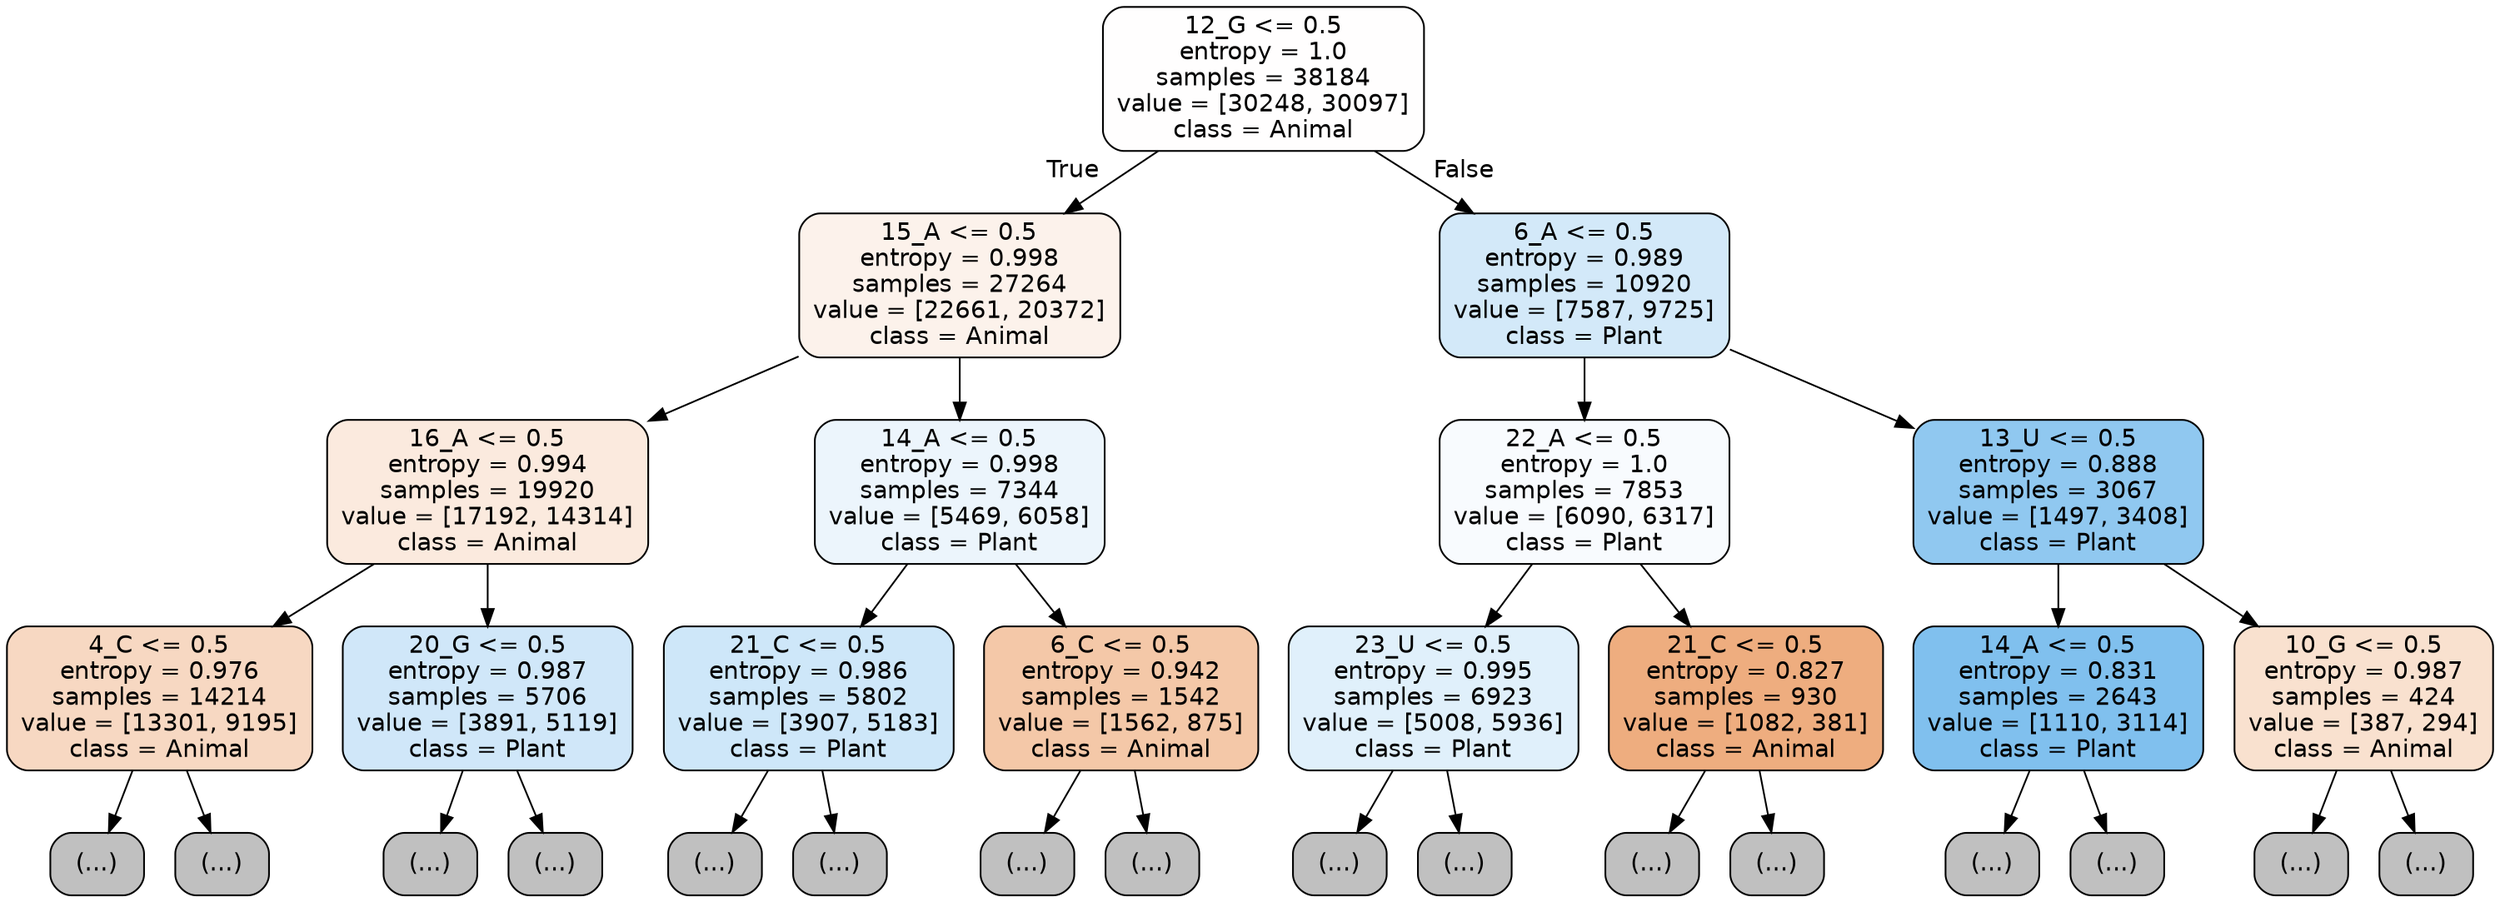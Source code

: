 digraph Tree {
node [shape=box, style="filled, rounded", color="black", fontname="helvetica"] ;
edge [fontname="helvetica"] ;
0 [label="12_G <= 0.5\nentropy = 1.0\nsamples = 38184\nvalue = [30248, 30097]\nclass = Animal", fillcolor="#fffefe"] ;
1 [label="15_A <= 0.5\nentropy = 0.998\nsamples = 27264\nvalue = [22661, 20372]\nclass = Animal", fillcolor="#fcf2eb"] ;
0 -> 1 [labeldistance=2.5, labelangle=45, headlabel="True"] ;
2 [label="16_A <= 0.5\nentropy = 0.994\nsamples = 19920\nvalue = [17192, 14314]\nclass = Animal", fillcolor="#fbeade"] ;
1 -> 2 ;
3 [label="4_C <= 0.5\nentropy = 0.976\nsamples = 14214\nvalue = [13301, 9195]\nclass = Animal", fillcolor="#f7d8c2"] ;
2 -> 3 ;
4 [label="(...)", fillcolor="#C0C0C0"] ;
3 -> 4 ;
5469 [label="(...)", fillcolor="#C0C0C0"] ;
3 -> 5469 ;
7130 [label="20_G <= 0.5\nentropy = 0.987\nsamples = 5706\nvalue = [3891, 5119]\nclass = Plant", fillcolor="#d0e7f9"] ;
2 -> 7130 ;
7131 [label="(...)", fillcolor="#C0C0C0"] ;
7130 -> 7131 ;
8804 [label="(...)", fillcolor="#C0C0C0"] ;
7130 -> 8804 ;
9337 [label="14_A <= 0.5\nentropy = 0.998\nsamples = 7344\nvalue = [5469, 6058]\nclass = Plant", fillcolor="#ecf5fc"] ;
1 -> 9337 ;
9338 [label="21_C <= 0.5\nentropy = 0.986\nsamples = 5802\nvalue = [3907, 5183]\nclass = Plant", fillcolor="#cee7f9"] ;
9337 -> 9338 ;
9339 [label="(...)", fillcolor="#C0C0C0"] ;
9338 -> 9339 ;
11272 [label="(...)", fillcolor="#C0C0C0"] ;
9338 -> 11272 ;
11723 [label="6_C <= 0.5\nentropy = 0.942\nsamples = 1542\nvalue = [1562, 875]\nclass = Animal", fillcolor="#f4c8a8"] ;
9337 -> 11723 ;
11724 [label="(...)", fillcolor="#C0C0C0"] ;
11723 -> 11724 ;
12381 [label="(...)", fillcolor="#C0C0C0"] ;
11723 -> 12381 ;
12542 [label="6_A <= 0.5\nentropy = 0.989\nsamples = 10920\nvalue = [7587, 9725]\nclass = Plant", fillcolor="#d3e9f9"] ;
0 -> 12542 [labeldistance=2.5, labelangle=-45, headlabel="False"] ;
12543 [label="22_A <= 0.5\nentropy = 1.0\nsamples = 7853\nvalue = [6090, 6317]\nclass = Plant", fillcolor="#f8fbfe"] ;
12542 -> 12543 ;
12544 [label="23_U <= 0.5\nentropy = 0.995\nsamples = 6923\nvalue = [5008, 5936]\nclass = Plant", fillcolor="#e0f0fb"] ;
12543 -> 12544 ;
12545 [label="(...)", fillcolor="#C0C0C0"] ;
12544 -> 12545 ;
15392 [label="(...)", fillcolor="#C0C0C0"] ;
12544 -> 15392 ;
15495 [label="21_C <= 0.5\nentropy = 0.827\nsamples = 930\nvalue = [1082, 381]\nclass = Animal", fillcolor="#eead7f"] ;
12543 -> 15495 ;
15496 [label="(...)", fillcolor="#C0C0C0"] ;
15495 -> 15496 ;
15771 [label="(...)", fillcolor="#C0C0C0"] ;
15495 -> 15771 ;
15874 [label="13_U <= 0.5\nentropy = 0.888\nsamples = 3067\nvalue = [1497, 3408]\nclass = Plant", fillcolor="#90c8f0"] ;
12542 -> 15874 ;
15875 [label="14_A <= 0.5\nentropy = 0.831\nsamples = 2643\nvalue = [1110, 3114]\nclass = Plant", fillcolor="#80c0ee"] ;
15874 -> 15875 ;
15876 [label="(...)", fillcolor="#C0C0C0"] ;
15875 -> 15876 ;
16431 [label="(...)", fillcolor="#C0C0C0"] ;
15875 -> 16431 ;
16672 [label="10_G <= 0.5\nentropy = 0.987\nsamples = 424\nvalue = [387, 294]\nclass = Animal", fillcolor="#f9e1cf"] ;
15874 -> 16672 ;
16673 [label="(...)", fillcolor="#C0C0C0"] ;
16672 -> 16673 ;
16886 [label="(...)", fillcolor="#C0C0C0"] ;
16672 -> 16886 ;
}